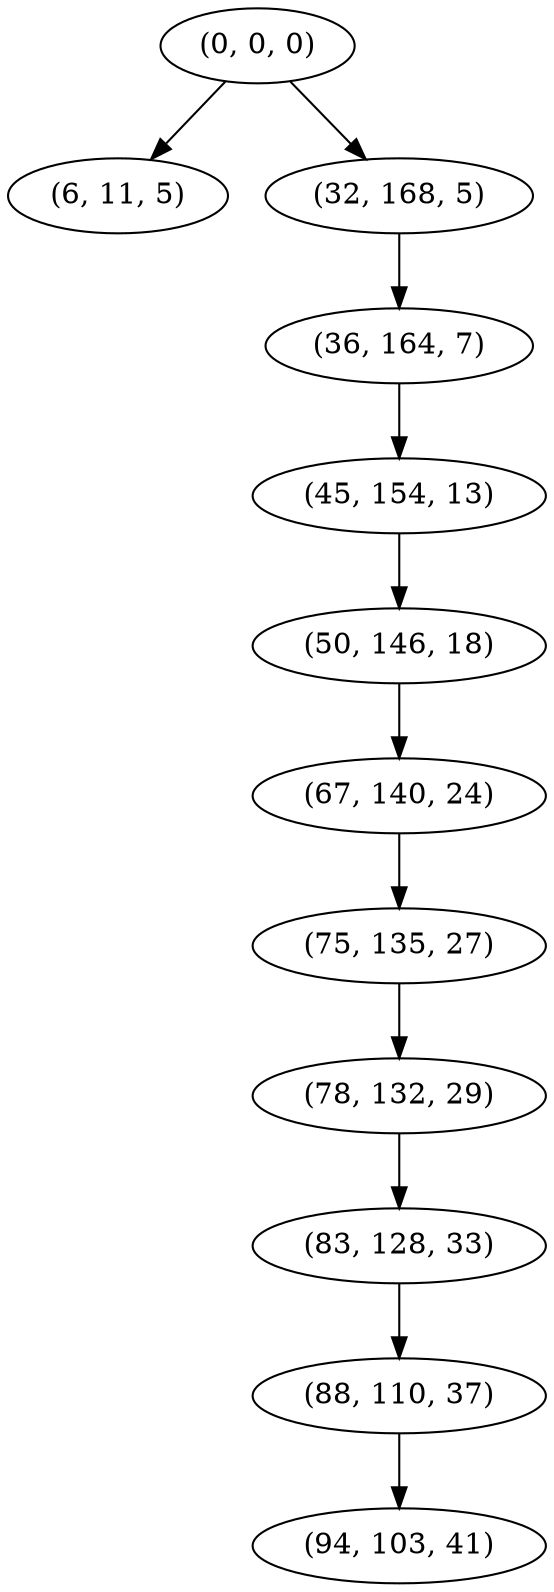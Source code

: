 digraph tree {
    "(0, 0, 0)";
    "(6, 11, 5)";
    "(32, 168, 5)";
    "(36, 164, 7)";
    "(45, 154, 13)";
    "(50, 146, 18)";
    "(67, 140, 24)";
    "(75, 135, 27)";
    "(78, 132, 29)";
    "(83, 128, 33)";
    "(88, 110, 37)";
    "(94, 103, 41)";
    "(0, 0, 0)" -> "(6, 11, 5)";
    "(0, 0, 0)" -> "(32, 168, 5)";
    "(32, 168, 5)" -> "(36, 164, 7)";
    "(36, 164, 7)" -> "(45, 154, 13)";
    "(45, 154, 13)" -> "(50, 146, 18)";
    "(50, 146, 18)" -> "(67, 140, 24)";
    "(67, 140, 24)" -> "(75, 135, 27)";
    "(75, 135, 27)" -> "(78, 132, 29)";
    "(78, 132, 29)" -> "(83, 128, 33)";
    "(83, 128, 33)" -> "(88, 110, 37)";
    "(88, 110, 37)" -> "(94, 103, 41)";
}

